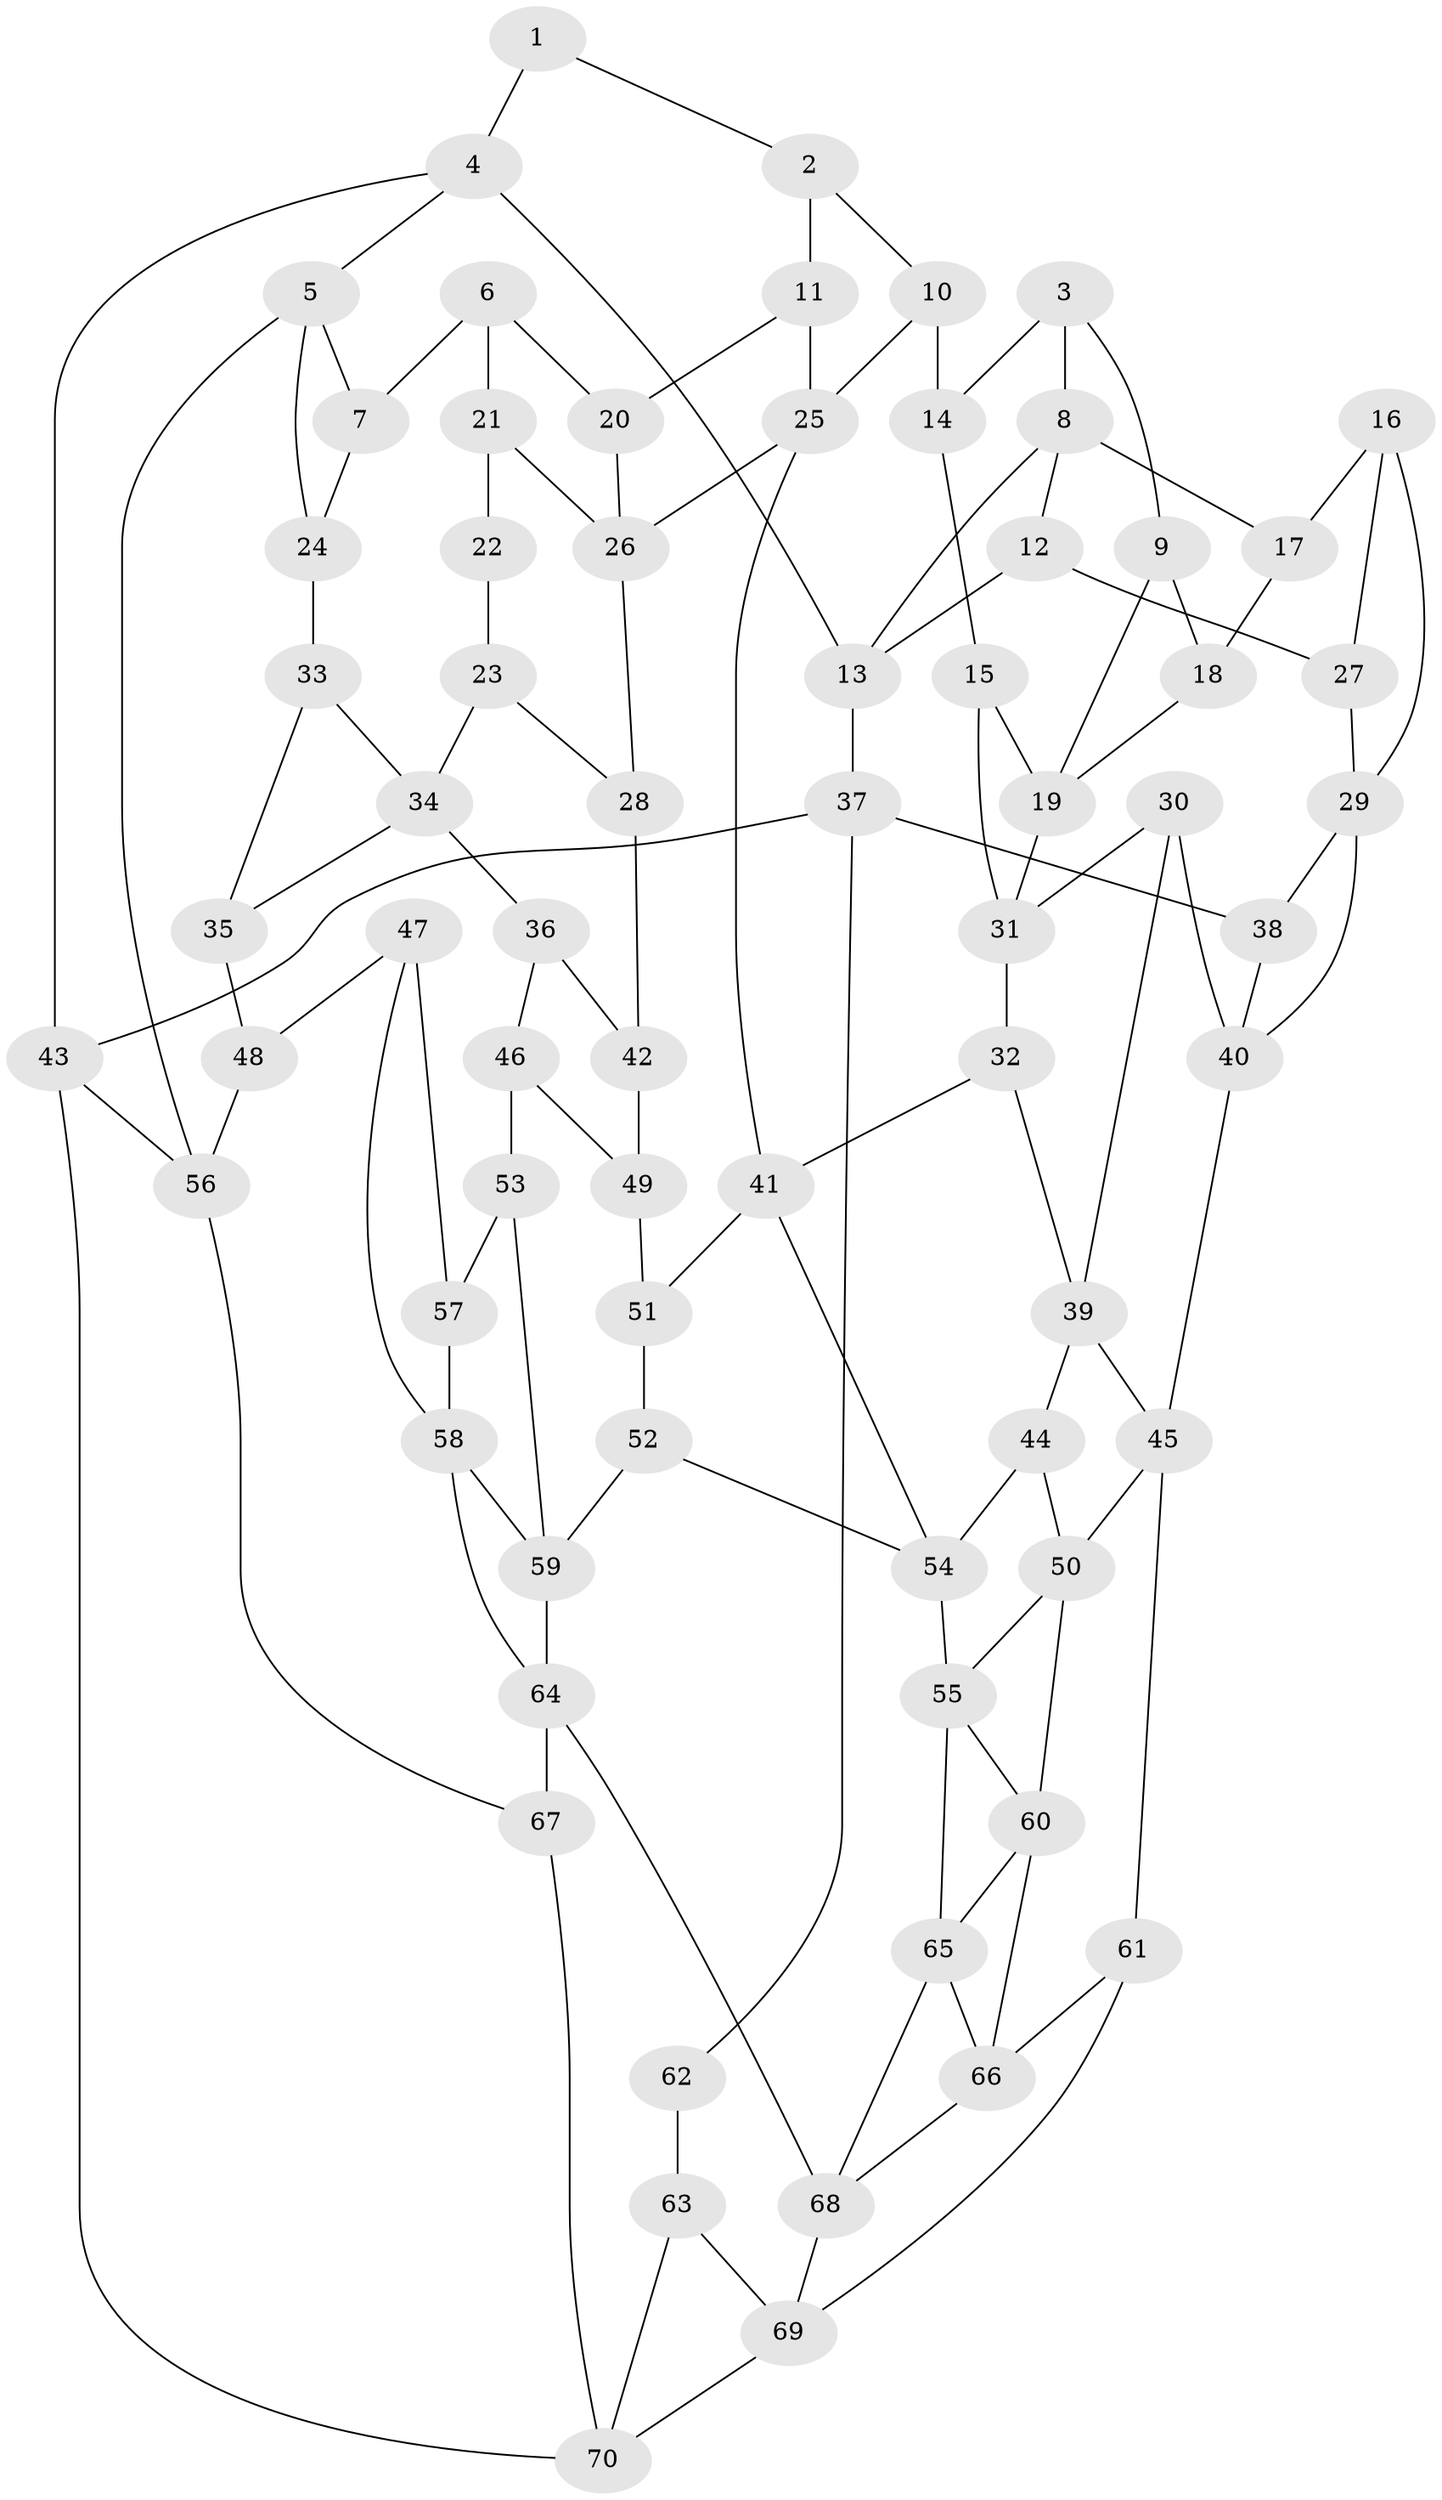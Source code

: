 // original degree distribution, {4: 0.25, 5: 0.5, 3: 0.017241379310344827, 6: 0.23275862068965517}
// Generated by graph-tools (version 1.1) at 2025/38/03/04/25 23:38:36]
// undirected, 70 vertices, 118 edges
graph export_dot {
  node [color=gray90,style=filled];
  1;
  2;
  3;
  4;
  5;
  6;
  7;
  8;
  9;
  10;
  11;
  12;
  13;
  14;
  15;
  16;
  17;
  18;
  19;
  20;
  21;
  22;
  23;
  24;
  25;
  26;
  27;
  28;
  29;
  30;
  31;
  32;
  33;
  34;
  35;
  36;
  37;
  38;
  39;
  40;
  41;
  42;
  43;
  44;
  45;
  46;
  47;
  48;
  49;
  50;
  51;
  52;
  53;
  54;
  55;
  56;
  57;
  58;
  59;
  60;
  61;
  62;
  63;
  64;
  65;
  66;
  67;
  68;
  69;
  70;
  1 -- 2 [weight=1.0];
  1 -- 4 [weight=1.0];
  2 -- 10 [weight=1.0];
  2 -- 11 [weight=1.0];
  3 -- 8 [weight=1.0];
  3 -- 9 [weight=1.0];
  3 -- 14 [weight=1.0];
  4 -- 5 [weight=1.0];
  4 -- 13 [weight=1.0];
  4 -- 43 [weight=1.0];
  5 -- 7 [weight=1.0];
  5 -- 24 [weight=1.0];
  5 -- 56 [weight=1.0];
  6 -- 7 [weight=1.0];
  6 -- 20 [weight=1.0];
  6 -- 21 [weight=1.0];
  7 -- 24 [weight=1.0];
  8 -- 12 [weight=1.0];
  8 -- 13 [weight=1.0];
  8 -- 17 [weight=1.0];
  9 -- 18 [weight=1.0];
  9 -- 19 [weight=1.0];
  10 -- 14 [weight=2.0];
  10 -- 25 [weight=1.0];
  11 -- 20 [weight=2.0];
  11 -- 25 [weight=1.0];
  12 -- 13 [weight=1.0];
  12 -- 27 [weight=2.0];
  13 -- 37 [weight=1.0];
  14 -- 15 [weight=1.0];
  15 -- 19 [weight=1.0];
  15 -- 31 [weight=1.0];
  16 -- 17 [weight=1.0];
  16 -- 27 [weight=1.0];
  16 -- 29 [weight=1.0];
  17 -- 18 [weight=2.0];
  18 -- 19 [weight=1.0];
  19 -- 31 [weight=1.0];
  20 -- 26 [weight=1.0];
  21 -- 22 [weight=2.0];
  21 -- 26 [weight=1.0];
  22 -- 23 [weight=1.0];
  23 -- 28 [weight=1.0];
  23 -- 34 [weight=1.0];
  24 -- 33 [weight=2.0];
  25 -- 26 [weight=1.0];
  25 -- 41 [weight=1.0];
  26 -- 28 [weight=1.0];
  27 -- 29 [weight=1.0];
  28 -- 42 [weight=2.0];
  29 -- 38 [weight=1.0];
  29 -- 40 [weight=1.0];
  30 -- 31 [weight=1.0];
  30 -- 39 [weight=1.0];
  30 -- 40 [weight=1.0];
  31 -- 32 [weight=1.0];
  32 -- 39 [weight=1.0];
  32 -- 41 [weight=1.0];
  33 -- 34 [weight=1.0];
  33 -- 35 [weight=1.0];
  34 -- 35 [weight=1.0];
  34 -- 36 [weight=1.0];
  35 -- 48 [weight=1.0];
  36 -- 42 [weight=1.0];
  36 -- 46 [weight=1.0];
  37 -- 38 [weight=1.0];
  37 -- 43 [weight=1.0];
  37 -- 62 [weight=1.0];
  38 -- 40 [weight=1.0];
  39 -- 44 [weight=1.0];
  39 -- 45 [weight=1.0];
  40 -- 45 [weight=1.0];
  41 -- 51 [weight=1.0];
  41 -- 54 [weight=1.0];
  42 -- 49 [weight=1.0];
  43 -- 56 [weight=1.0];
  43 -- 70 [weight=1.0];
  44 -- 50 [weight=1.0];
  44 -- 54 [weight=1.0];
  45 -- 50 [weight=1.0];
  45 -- 61 [weight=1.0];
  46 -- 49 [weight=1.0];
  46 -- 53 [weight=1.0];
  47 -- 48 [weight=1.0];
  47 -- 57 [weight=1.0];
  47 -- 58 [weight=1.0];
  48 -- 56 [weight=1.0];
  49 -- 51 [weight=2.0];
  50 -- 55 [weight=1.0];
  50 -- 60 [weight=1.0];
  51 -- 52 [weight=1.0];
  52 -- 54 [weight=1.0];
  52 -- 59 [weight=1.0];
  53 -- 57 [weight=2.0];
  53 -- 59 [weight=1.0];
  54 -- 55 [weight=1.0];
  55 -- 60 [weight=1.0];
  55 -- 65 [weight=1.0];
  56 -- 67 [weight=1.0];
  57 -- 58 [weight=1.0];
  58 -- 59 [weight=1.0];
  58 -- 64 [weight=1.0];
  59 -- 64 [weight=1.0];
  60 -- 65 [weight=1.0];
  60 -- 66 [weight=1.0];
  61 -- 66 [weight=1.0];
  61 -- 69 [weight=1.0];
  62 -- 63 [weight=2.0];
  63 -- 69 [weight=1.0];
  63 -- 70 [weight=1.0];
  64 -- 67 [weight=1.0];
  64 -- 68 [weight=1.0];
  65 -- 66 [weight=1.0];
  65 -- 68 [weight=1.0];
  66 -- 68 [weight=1.0];
  67 -- 70 [weight=1.0];
  68 -- 69 [weight=1.0];
  69 -- 70 [weight=1.0];
}
